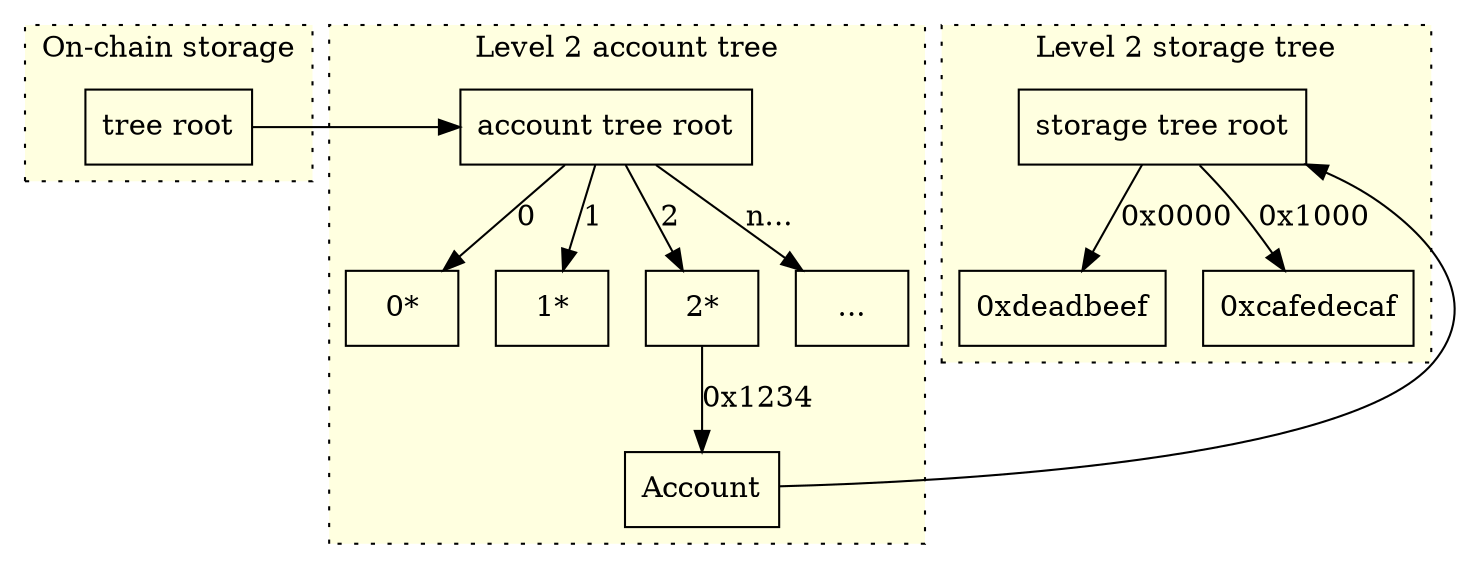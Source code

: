 digraph D {
node [shape="box"];
subgraph cluster1 {
style=dotted;
bgcolor=lightyellow;
label="On-chain storage";
onchainroot [label="tree root"]
}
subgraph cluster2 {
style=dotted;
bgcolor=lightyellow;
label="Level 2 account tree";
accountroot [label="account tree root"]
accountleaf [label="Account"]
subtree1 [label="0*"]
subtree2 [label="1*"]
subtree3 [label="2*"]
subtree4 [label="..."]

accountroot -> subtree1 [label="0"]
accountroot -> subtree2 [label="1"]
accountroot -> subtree3 [label="2"]
accountroot -> subtree4 [label="n..."]
subtree3 -> accountleaf [label="0x1234"]
}

subgraph cluster3 {
style=dotted;
edge [lblstyle="above, sloped"];
bgcolor=lightyellow;
label="Level 2 storage tree";
storageroot [label="storage tree root"]
s1 [label="0xdeadbeef"]
s2 [label="0xcafedecaf"]

storageroot -> s1 [label="0x0000"];
storageroot -> s2 [label="0x1000"];
}

onchainroot -> accountroot [constraint=false]
accountleaf -> storageroot [constraint=false]
}


